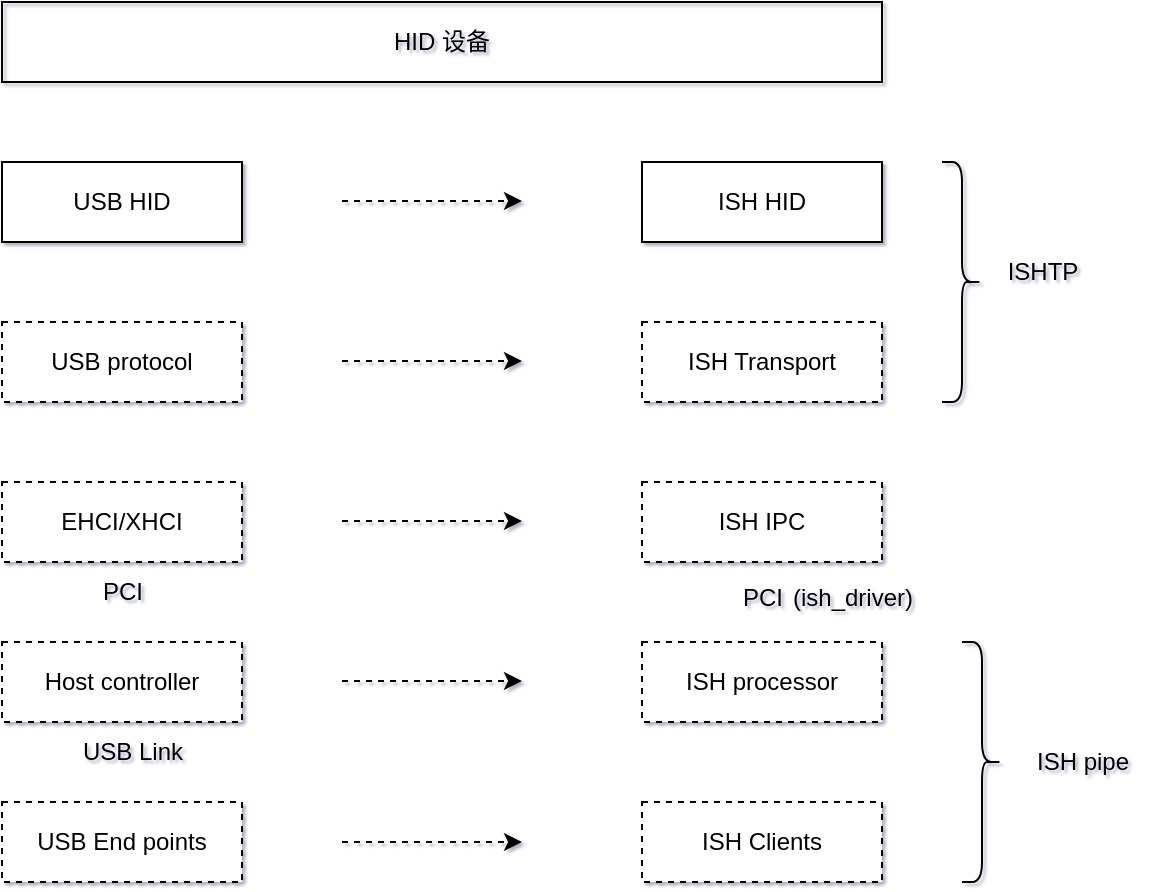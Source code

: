 <mxfile version="24.4.9" type="github" pages="3">
  <diagram name="框架对比" id="Mw3vE7-5748PPqASYoQp">
    <mxGraphModel dx="954" dy="558" grid="0" gridSize="10" guides="1" tooltips="1" connect="1" arrows="1" fold="1" page="1" pageScale="1" pageWidth="1169" pageHeight="827" background="none" math="0" shadow="1">
      <root>
        <mxCell id="0" />
        <mxCell id="1" parent="0" />
        <mxCell id="9b0zC9YmSiK7THfdG9Im-1" value="USB HID" style="rounded=0;whiteSpace=wrap;html=1;" parent="1" vertex="1">
          <mxGeometry x="160" y="160" width="120" height="40" as="geometry" />
        </mxCell>
        <mxCell id="9b0zC9YmSiK7THfdG9Im-2" value="USB protocol" style="rounded=0;whiteSpace=wrap;html=1;dashed=1;" parent="1" vertex="1">
          <mxGeometry x="160" y="240" width="120" height="40" as="geometry" />
        </mxCell>
        <mxCell id="9b0zC9YmSiK7THfdG9Im-3" value="EHCI/XHCI" style="rounded=0;whiteSpace=wrap;html=1;dashed=1;" parent="1" vertex="1">
          <mxGeometry x="160" y="320" width="120" height="40" as="geometry" />
        </mxCell>
        <mxCell id="9b0zC9YmSiK7THfdG9Im-4" value="Host controller" style="rounded=0;whiteSpace=wrap;html=1;dashed=1;" parent="1" vertex="1">
          <mxGeometry x="160" y="400" width="120" height="40" as="geometry" />
        </mxCell>
        <mxCell id="9b0zC9YmSiK7THfdG9Im-5" value="USB End points" style="rounded=0;whiteSpace=wrap;html=1;dashed=1;" parent="1" vertex="1">
          <mxGeometry x="160" y="480" width="120" height="40" as="geometry" />
        </mxCell>
        <mxCell id="9b0zC9YmSiK7THfdG9Im-6" value="ISH HID" style="rounded=0;whiteSpace=wrap;html=1;" parent="1" vertex="1">
          <mxGeometry x="480" y="160" width="120" height="40" as="geometry" />
        </mxCell>
        <mxCell id="9b0zC9YmSiK7THfdG9Im-7" value="ISH Transport" style="rounded=0;whiteSpace=wrap;html=1;dashed=1;" parent="1" vertex="1">
          <mxGeometry x="480" y="240" width="120" height="40" as="geometry" />
        </mxCell>
        <mxCell id="9b0zC9YmSiK7THfdG9Im-8" value="ISH IPC" style="rounded=0;whiteSpace=wrap;html=1;dashed=1;" parent="1" vertex="1">
          <mxGeometry x="480" y="320" width="120" height="40" as="geometry" />
        </mxCell>
        <mxCell id="9b0zC9YmSiK7THfdG9Im-9" value="PCI" style="text;html=1;align=center;verticalAlign=middle;resizable=0;points=[];autosize=1;strokeColor=none;fillColor=none;" parent="1" vertex="1">
          <mxGeometry x="200" y="360" width="40" height="30" as="geometry" />
        </mxCell>
        <mxCell id="9b0zC9YmSiK7THfdG9Im-10" value="PCI" style="text;html=1;align=center;verticalAlign=middle;resizable=0;points=[];autosize=1;strokeColor=none;fillColor=none;" parent="1" vertex="1">
          <mxGeometry x="520" y="363" width="40" height="30" as="geometry" />
        </mxCell>
        <mxCell id="9b0zC9YmSiK7THfdG9Im-11" value="ISH processor" style="rounded=0;whiteSpace=wrap;html=1;dashed=1;" parent="1" vertex="1">
          <mxGeometry x="480" y="400" width="120" height="40" as="geometry" />
        </mxCell>
        <mxCell id="9b0zC9YmSiK7THfdG9Im-12" value="ISH Clients" style="rounded=0;whiteSpace=wrap;html=1;dashed=1;" parent="1" vertex="1">
          <mxGeometry x="480" y="480" width="120" height="40" as="geometry" />
        </mxCell>
        <mxCell id="9b0zC9YmSiK7THfdG9Im-13" value="USB Link" style="text;html=1;align=center;verticalAlign=middle;resizable=0;points=[];autosize=1;strokeColor=none;fillColor=none;" parent="1" vertex="1">
          <mxGeometry x="190" y="440" width="70" height="30" as="geometry" />
        </mxCell>
        <mxCell id="9b0zC9YmSiK7THfdG9Im-14" value="" style="endArrow=classic;html=1;rounded=0;dashed=1;" parent="1" edge="1">
          <mxGeometry width="50" height="50" relative="1" as="geometry">
            <mxPoint x="330" y="179.5" as="sourcePoint" />
            <mxPoint x="420" y="179.5" as="targetPoint" />
          </mxGeometry>
        </mxCell>
        <mxCell id="9b0zC9YmSiK7THfdG9Im-15" value="" style="endArrow=classic;html=1;rounded=0;dashed=1;" parent="1" edge="1">
          <mxGeometry width="50" height="50" relative="1" as="geometry">
            <mxPoint x="330" y="259.5" as="sourcePoint" />
            <mxPoint x="420" y="259.5" as="targetPoint" />
          </mxGeometry>
        </mxCell>
        <mxCell id="9b0zC9YmSiK7THfdG9Im-16" value="" style="endArrow=classic;html=1;rounded=0;dashed=1;" parent="1" edge="1">
          <mxGeometry width="50" height="50" relative="1" as="geometry">
            <mxPoint x="330" y="339.5" as="sourcePoint" />
            <mxPoint x="420" y="339.5" as="targetPoint" />
          </mxGeometry>
        </mxCell>
        <mxCell id="9b0zC9YmSiK7THfdG9Im-17" value="" style="endArrow=classic;html=1;rounded=0;dashed=1;" parent="1" edge="1">
          <mxGeometry width="50" height="50" relative="1" as="geometry">
            <mxPoint x="330" y="419.5" as="sourcePoint" />
            <mxPoint x="420" y="419.5" as="targetPoint" />
          </mxGeometry>
        </mxCell>
        <mxCell id="9b0zC9YmSiK7THfdG9Im-18" value="" style="endArrow=classic;html=1;rounded=0;dashed=1;" parent="1" edge="1">
          <mxGeometry width="50" height="50" relative="1" as="geometry">
            <mxPoint x="330" y="500" as="sourcePoint" />
            <mxPoint x="420" y="500" as="targetPoint" />
          </mxGeometry>
        </mxCell>
        <mxCell id="9iW8_Fb8OWuSpbquWous-1" value="HID 设备" style="rounded=0;whiteSpace=wrap;html=1;fillColor=none;" parent="1" vertex="1">
          <mxGeometry x="160" y="80" width="440" height="40" as="geometry" />
        </mxCell>
        <mxCell id="P7TetxSky6AUEIaQWoKb-1" value="" style="shape=curlyBracket;whiteSpace=wrap;html=1;rounded=1;flipH=1;labelPosition=right;verticalLabelPosition=middle;align=left;verticalAlign=middle;" parent="1" vertex="1">
          <mxGeometry x="640" y="400" width="20" height="120" as="geometry" />
        </mxCell>
        <mxCell id="P7TetxSky6AUEIaQWoKb-2" value="ISH pipe" style="text;html=1;align=center;verticalAlign=middle;resizable=0;points=[];autosize=1;strokeColor=none;fillColor=none;" parent="1" vertex="1">
          <mxGeometry x="665" y="445" width="70" height="30" as="geometry" />
        </mxCell>
        <mxCell id="rw-12ssm3MPFaKGyP7OH-1" value="(ish_driver)" style="text;html=1;align=center;verticalAlign=middle;resizable=0;points=[];autosize=1;strokeColor=none;fillColor=none;" parent="1" vertex="1">
          <mxGeometry x="545" y="363" width="80" height="30" as="geometry" />
        </mxCell>
        <mxCell id="37JSpH_yfdTETV3ZEu7O-1" value="" style="shape=curlyBracket;whiteSpace=wrap;html=1;rounded=1;flipH=1;labelPosition=right;verticalLabelPosition=middle;align=left;verticalAlign=middle;" parent="1" vertex="1">
          <mxGeometry x="630" y="160" width="20" height="120" as="geometry" />
        </mxCell>
        <mxCell id="37JSpH_yfdTETV3ZEu7O-2" value="ISHTP" style="text;html=1;align=center;verticalAlign=middle;resizable=0;points=[];autosize=1;strokeColor=none;fillColor=none;" parent="1" vertex="1">
          <mxGeometry x="650" y="200" width="60" height="30" as="geometry" />
        </mxCell>
      </root>
    </mxGraphModel>
  </diagram>
  <diagram id="wBldfdslJsbk1nhoAJDR" name="协议处理">
    <mxGraphModel dx="1122" dy="656" grid="0" gridSize="10" guides="1" tooltips="1" connect="1" arrows="1" fold="1" page="1" pageScale="1" pageWidth="827" pageHeight="1169" background="#E6E6E6" math="0" shadow="1">
      <root>
        <mxCell id="0" />
        <mxCell id="1" parent="0" />
        <mxCell id="Z_B3p3rBgZ-alaME_Wm3-23" style="edgeStyle=orthogonalEdgeStyle;rounded=0;orthogonalLoop=1;jettySize=auto;html=1;exitX=0.5;exitY=1;exitDx=0;exitDy=0;endArrow=none;endFill=0;dashed=1;dashPattern=12 12;" parent="1" source="UZ6I1xLvl7chqDdeZcAk-4" edge="1">
          <mxGeometry relative="1" as="geometry">
            <mxPoint x="82" y="1160" as="targetPoint" />
          </mxGeometry>
        </mxCell>
        <mxCell id="UZ6I1xLvl7chqDdeZcAk-4" value="HID-ISH-CLN" style="html=1;whiteSpace=wrap;fillColor=#ffe6cc;strokeColor=#d79b00;" parent="1" vertex="1">
          <mxGeometry x="42" y="40" width="80" height="40" as="geometry" />
        </mxCell>
        <mxCell id="Z_B3p3rBgZ-alaME_Wm3-8" style="edgeStyle=orthogonalEdgeStyle;rounded=0;orthogonalLoop=1;jettySize=auto;html=1;endArrow=none;endFill=0;startArrow=none;startFill=0;dashed=1;dashPattern=12 12;" parent="1" source="UZ6I1xLvl7chqDdeZcAk-6" edge="1">
          <mxGeometry relative="1" as="geometry">
            <mxPoint x="282" y="1150" as="targetPoint" />
          </mxGeometry>
        </mxCell>
        <mxCell id="UZ6I1xLvl7chqDdeZcAk-6" value="ISHTP" style="html=1;whiteSpace=wrap;fillColor=#fff2cc;strokeColor=#d6b656;" parent="1" vertex="1">
          <mxGeometry x="242" y="40" width="80" height="40" as="geometry" />
        </mxCell>
        <mxCell id="RmtFWjTwbBmCjUCFwO8Y-1" style="edgeStyle=orthogonalEdgeStyle;rounded=0;orthogonalLoop=1;jettySize=auto;html=1;endArrow=none;endFill=0;dashed=1;dashPattern=12 12;" parent="1" edge="1">
          <mxGeometry relative="1" as="geometry">
            <mxPoint x="481.5" y="680" as="targetPoint" />
            <mxPoint x="482" y="1150" as="sourcePoint" />
            <Array as="points">
              <mxPoint x="481.5" y="80" />
              <mxPoint x="481.5" y="80" />
            </Array>
          </mxGeometry>
        </mxCell>
        <mxCell id="UZ6I1xLvl7chqDdeZcAk-7" value="IPC&lt;div&gt;ish_driver&lt;br&gt;&lt;/div&gt;" style="html=1;whiteSpace=wrap;fillColor=#f8cecc;strokeColor=#b85450;" parent="1" vertex="1">
          <mxGeometry x="442" y="40" width="80" height="40" as="geometry" />
        </mxCell>
        <mxCell id="Z_B3p3rBgZ-alaME_Wm3-2" style="edgeStyle=orthogonalEdgeStyle;rounded=0;orthogonalLoop=1;jettySize=auto;html=1;exitX=0.5;exitY=1;exitDx=0;exitDy=0;endArrow=none;endFill=0;dashed=1;dashPattern=12 12;" parent="1" source="UZ6I1xLvl7chqDdeZcAk-8" edge="1">
          <mxGeometry relative="1" as="geometry">
            <mxPoint x="762" y="1150" as="targetPoint" />
          </mxGeometry>
        </mxCell>
        <mxCell id="UZ6I1xLvl7chqDdeZcAk-8" value="HW" style="html=1;whiteSpace=wrap;fillColor=#e1d5e7;strokeColor=#9673a6;" parent="1" vertex="1">
          <mxGeometry x="722" y="40" width="80" height="40" as="geometry" />
        </mxCell>
        <mxCell id="Z_B3p3rBgZ-alaME_Wm3-3" value="" style="endArrow=classic;html=1;rounded=0;dashed=1;dashPattern=12 12;" parent="1" edge="1">
          <mxGeometry width="50" height="50" relative="1" as="geometry">
            <mxPoint x="482" y="102.5" as="sourcePoint" />
            <mxPoint x="752" y="103" as="targetPoint" />
          </mxGeometry>
        </mxCell>
        <mxCell id="Z_B3p3rBgZ-alaME_Wm3-1" value="HOST_READY" style="text;html=1;align=center;verticalAlign=middle;resizable=0;points=[];autosize=1;strokeColor=none;fillColor=none;" parent="1" vertex="1">
          <mxGeometry x="552" y="120" width="100" height="30" as="geometry" />
        </mxCell>
        <mxCell id="Z_B3p3rBgZ-alaME_Wm3-4" value="" style="endArrow=classic;html=1;rounded=0;dashed=1;dashPattern=12 12;" parent="1" edge="1">
          <mxGeometry width="50" height="50" relative="1" as="geometry">
            <mxPoint x="482" y="150" as="sourcePoint" />
            <mxPoint x="752" y="150.5" as="targetPoint" />
          </mxGeometry>
        </mxCell>
        <mxCell id="Z_B3p3rBgZ-alaME_Wm3-5" value="WAKE UP" style="text;html=1;align=center;verticalAlign=middle;resizable=0;points=[];autosize=1;strokeColor=none;fillColor=none;" parent="1" vertex="1">
          <mxGeometry x="552" y="70" width="80" height="30" as="geometry" />
        </mxCell>
        <mxCell id="Z_B3p3rBgZ-alaME_Wm3-6" value="" style="endArrow=none;html=1;rounded=0;dashed=1;dashPattern=12 12;endFill=0;startArrow=classic;startFill=1;" parent="1" edge="1">
          <mxGeometry width="50" height="50" relative="1" as="geometry">
            <mxPoint x="482" y="200" as="sourcePoint" />
            <mxPoint x="752" y="200.5" as="targetPoint" />
          </mxGeometry>
        </mxCell>
        <mxCell id="Z_B3p3rBgZ-alaME_Wm3-7" value="MNG_RESET_NOTIFY_ACK" style="text;html=1;align=center;verticalAlign=middle;resizable=0;points=[];autosize=1;strokeColor=none;fillColor=none;" parent="1" vertex="1">
          <mxGeometry x="552" y="168" width="180" height="30" as="geometry" />
        </mxCell>
        <mxCell id="Z_B3p3rBgZ-alaME_Wm3-9" value="ISHTP_START" style="text;html=1;align=center;verticalAlign=middle;resizable=0;points=[];autosize=1;strokeColor=none;fillColor=none;" parent="1" vertex="1">
          <mxGeometry x="322" y="210" width="100" height="30" as="geometry" />
        </mxCell>
        <mxCell id="Z_B3p3rBgZ-alaME_Wm3-10" value="HOST_START_RES_CMD" style="text;html=1;align=center;verticalAlign=middle;resizable=0;points=[];autosize=1;strokeColor=none;fillColor=none;" parent="1" vertex="1">
          <mxGeometry x="402" y="250" width="170" height="30" as="geometry" />
        </mxCell>
        <mxCell id="Z_B3p3rBgZ-alaME_Wm3-11" value="" style="endArrow=none;html=1;rounded=0;dashed=1;dashPattern=12 12;endFill=0;startArrow=classic;startFill=1;" parent="1" edge="1">
          <mxGeometry width="50" height="50" relative="1" as="geometry">
            <mxPoint x="282" y="240" as="sourcePoint" />
            <mxPoint x="482" y="240" as="targetPoint" />
          </mxGeometry>
        </mxCell>
        <mxCell id="Z_B3p3rBgZ-alaME_Wm3-12" value="" style="endArrow=none;html=1;rounded=0;dashed=1;dashPattern=12 12;endFill=0;startArrow=classic;startFill=1;" parent="1" edge="1">
          <mxGeometry width="50" height="50" relative="1" as="geometry">
            <mxPoint x="282" y="281" as="sourcePoint" />
            <mxPoint x="752" y="280.5" as="targetPoint" />
          </mxGeometry>
        </mxCell>
        <mxCell id="Z_B3p3rBgZ-alaME_Wm3-13" value="QUERY_SUBSCRIBER" style="text;html=1;align=center;verticalAlign=middle;resizable=0;points=[];autosize=1;strokeColor=none;fillColor=none;" parent="1" vertex="1">
          <mxGeometry x="402" y="288" width="150" height="30" as="geometry" />
        </mxCell>
        <mxCell id="Z_B3p3rBgZ-alaME_Wm3-14" value="" style="endArrow=classic;html=1;rounded=0;dashed=1;dashPattern=12 12;endFill=1;startArrow=none;startFill=0;" parent="1" edge="1">
          <mxGeometry width="50" height="50" relative="1" as="geometry">
            <mxPoint x="282" y="318.5" as="sourcePoint" />
            <mxPoint x="752" y="318" as="targetPoint" />
          </mxGeometry>
        </mxCell>
        <mxCell id="Z_B3p3rBgZ-alaME_Wm3-15" value="HOST_ENUM_REQ_CMD" style="text;html=1;align=center;verticalAlign=middle;resizable=0;points=[];autosize=1;strokeColor=none;fillColor=none;" parent="1" vertex="1">
          <mxGeometry x="397" y="328" width="170" height="30" as="geometry" />
        </mxCell>
        <mxCell id="Z_B3p3rBgZ-alaME_Wm3-16" value="" style="endArrow=classic;html=1;rounded=0;dashed=1;dashPattern=12 12;endFill=1;startArrow=none;startFill=0;" parent="1" edge="1">
          <mxGeometry width="50" height="50" relative="1" as="geometry">
            <mxPoint x="282" y="358.5" as="sourcePoint" />
            <mxPoint x="752" y="358" as="targetPoint" />
          </mxGeometry>
        </mxCell>
        <mxCell id="Z_B3p3rBgZ-alaME_Wm3-17" value="" style="endArrow=none;html=1;rounded=0;dashed=1;dashPattern=12 12;endFill=0;startArrow=classic;startFill=1;" parent="1" edge="1">
          <mxGeometry width="50" height="50" relative="1" as="geometry">
            <mxPoint x="282" y="400.5" as="sourcePoint" />
            <mxPoint x="752" y="400" as="targetPoint" />
          </mxGeometry>
        </mxCell>
        <mxCell id="Z_B3p3rBgZ-alaME_Wm3-18" value="HOST_ENUM_RES_CMD" style="text;html=1;align=center;verticalAlign=middle;resizable=0;points=[];autosize=1;strokeColor=none;fillColor=none;" parent="1" vertex="1">
          <mxGeometry x="402" y="370" width="160" height="30" as="geometry" />
        </mxCell>
        <mxCell id="Z_B3p3rBgZ-alaME_Wm3-19" value="HOST_CLIENT_PROPERTIES_REQ_CMD" style="text;html=1;align=center;verticalAlign=middle;resizable=0;points=[];autosize=1;strokeColor=none;fillColor=none;" parent="1" vertex="1">
          <mxGeometry x="397" y="400" width="260" height="30" as="geometry" />
        </mxCell>
        <mxCell id="Z_B3p3rBgZ-alaME_Wm3-20" value="" style="endArrow=classic;html=1;rounded=0;dashed=1;dashPattern=12 12;endFill=1;startArrow=none;startFill=0;" parent="1" edge="1">
          <mxGeometry width="50" height="50" relative="1" as="geometry">
            <mxPoint x="282" y="438.5" as="sourcePoint" />
            <mxPoint x="752" y="438" as="targetPoint" />
          </mxGeometry>
        </mxCell>
        <mxCell id="Z_B3p3rBgZ-alaME_Wm3-21" value="HOST_CLIENT_PROPERTIES_RES_CMD" style="text;html=1;align=center;verticalAlign=middle;resizable=0;points=[];autosize=1;strokeColor=none;fillColor=none;" parent="1" vertex="1">
          <mxGeometry x="397" y="440" width="260" height="30" as="geometry" />
        </mxCell>
        <mxCell id="Z_B3p3rBgZ-alaME_Wm3-22" value="" style="endArrow=none;html=1;rounded=0;dashed=1;dashPattern=12 12;endFill=0;startArrow=classic;startFill=1;" parent="1" edge="1">
          <mxGeometry width="50" height="50" relative="1" as="geometry">
            <mxPoint x="282" y="480.5" as="sourcePoint" />
            <mxPoint x="752" y="480" as="targetPoint" />
          </mxGeometry>
        </mxCell>
        <mxCell id="Z_B3p3rBgZ-alaME_Wm3-24" value="Create new device on ishtp bus" style="text;html=1;align=center;verticalAlign=middle;resizable=0;points=[];autosize=1;strokeColor=none;fillColor=none;" parent="1" vertex="1">
          <mxGeometry x="152" y="490" width="190" height="30" as="geometry" />
        </mxCell>
        <mxCell id="Z_B3p3rBgZ-alaME_Wm3-25" value="HOST_CLIENT_PROPERTIES_REQ_CMD" style="text;html=1;align=center;verticalAlign=middle;resizable=0;points=[];autosize=1;strokeColor=none;fillColor=none;" parent="1" vertex="1">
          <mxGeometry x="397" y="520" width="260" height="30" as="geometry" />
        </mxCell>
        <mxCell id="Z_B3p3rBgZ-alaME_Wm3-26" value="" style="endArrow=classic;html=1;rounded=0;dashed=1;dashPattern=12 12;endFill=1;startArrow=none;startFill=0;" parent="1" edge="1">
          <mxGeometry width="50" height="50" relative="1" as="geometry">
            <mxPoint x="282" y="560.5" as="sourcePoint" />
            <mxPoint x="752" y="560" as="targetPoint" />
          </mxGeometry>
        </mxCell>
        <mxCell id="Z_B3p3rBgZ-alaME_Wm3-27" value="HOST_CLIENT_PROPERTIES_RES_CMD" style="text;html=1;align=center;verticalAlign=middle;resizable=0;points=[];autosize=1;strokeColor=none;fillColor=none;" parent="1" vertex="1">
          <mxGeometry x="397" y="570" width="260" height="30" as="geometry" />
        </mxCell>
        <mxCell id="Z_B3p3rBgZ-alaME_Wm3-28" value="" style="endArrow=none;html=1;rounded=0;dashed=1;dashPattern=12 12;endFill=0;startArrow=classic;startFill=1;" parent="1" edge="1">
          <mxGeometry width="50" height="50" relative="1" as="geometry">
            <mxPoint x="282" y="600.5" as="sourcePoint" />
            <mxPoint x="752" y="600" as="targetPoint" />
          </mxGeometry>
        </mxCell>
        <mxCell id="Z_B3p3rBgZ-alaME_Wm3-29" value="Create new device on ishtp bus" style="text;html=1;align=center;verticalAlign=middle;resizable=0;points=[];autosize=1;strokeColor=none;fillColor=none;" parent="1" vertex="1">
          <mxGeometry x="152" y="620" width="190" height="30" as="geometry" />
        </mxCell>
        <mxCell id="Z_B3p3rBgZ-alaME_Wm3-30" value="Repeat HOST_CLIENT_PROPERTIES_REQ_CMD till last one&amp;nbsp;" style="text;html=1;align=center;verticalAlign=middle;resizable=0;points=[];autosize=1;strokeColor=none;fillColor=none;" parent="1" vertex="1">
          <mxGeometry x="342" y="630" width="360" height="30" as="geometry" />
        </mxCell>
        <mxCell id="Z_B3p3rBgZ-alaME_Wm3-31" value="" style="endArrow=none;html=1;rounded=0;dashed=1;dashPattern=12 12;endFill=0;startArrow=none;startFill=0;" parent="1" edge="1">
          <mxGeometry width="50" height="50" relative="1" as="geometry">
            <mxPoint x="287" y="660.5" as="sourcePoint" />
            <mxPoint x="757" y="660" as="targetPoint" />
          </mxGeometry>
        </mxCell>
        <mxCell id="Z_B3p3rBgZ-alaME_Wm3-32" value="probed()" style="text;html=1;align=center;verticalAlign=middle;resizable=0;points=[];autosize=1;strokeColor=none;fillColor=none;" parent="1" vertex="1">
          <mxGeometry x="52" y="678" width="70" height="30" as="geometry" />
        </mxCell>
        <mxCell id="Z_B3p3rBgZ-alaME_Wm3-33" value="ishtp_cl_connect" style="text;html=1;align=center;verticalAlign=middle;resizable=0;points=[];autosize=1;strokeColor=none;fillColor=none;" parent="1" vertex="1">
          <mxGeometry x="122" y="690" width="110" height="30" as="geometry" />
        </mxCell>
        <mxCell id="Z_B3p3rBgZ-alaME_Wm3-34" value="" style="endArrow=classic;html=1;rounded=0;dashed=1;dashPattern=12 12;endFill=1;startArrow=none;startFill=0;" parent="1" edge="1">
          <mxGeometry width="50" height="50" relative="1" as="geometry">
            <mxPoint x="82" y="720.5" as="sourcePoint" />
            <mxPoint x="282" y="720" as="targetPoint" />
          </mxGeometry>
        </mxCell>
        <mxCell id="Z_B3p3rBgZ-alaME_Wm3-35" value="CLIENT_CONNECT_REQ_CMD" style="text;html=1;align=center;verticalAlign=middle;resizable=0;points=[];autosize=1;strokeColor=none;fillColor=none;" parent="1" vertex="1">
          <mxGeometry x="402" y="690" width="200" height="30" as="geometry" />
        </mxCell>
        <mxCell id="Z_B3p3rBgZ-alaME_Wm3-36" value="" style="endArrow=classic;html=1;rounded=0;dashed=1;dashPattern=12 12;endFill=1;startArrow=none;startFill=0;" parent="1" edge="1">
          <mxGeometry width="50" height="50" relative="1" as="geometry">
            <mxPoint x="292" y="719.5" as="sourcePoint" />
            <mxPoint x="762" y="719" as="targetPoint" />
          </mxGeometry>
        </mxCell>
        <mxCell id="Z_B3p3rBgZ-alaME_Wm3-37" value="CLIENT_CONNECT_RES_CMD" style="text;html=1;align=center;verticalAlign=middle;resizable=0;points=[];autosize=1;strokeColor=none;fillColor=none;" parent="1" vertex="1">
          <mxGeometry x="402" y="730" width="200" height="30" as="geometry" />
        </mxCell>
        <mxCell id="Z_B3p3rBgZ-alaME_Wm3-40" value="" style="endArrow=none;html=1;rounded=0;dashed=1;dashPattern=12 12;endFill=0;startArrow=classic;startFill=1;" parent="1" edge="1">
          <mxGeometry width="50" height="50" relative="1" as="geometry">
            <mxPoint x="282" y="760.5" as="sourcePoint" />
            <mxPoint x="752" y="760" as="targetPoint" />
          </mxGeometry>
        </mxCell>
        <mxCell id="Z_B3p3rBgZ-alaME_Wm3-41" value="" style="endArrow=classic;html=1;rounded=0;dashed=1;dashPattern=12 12;endFill=1;startArrow=none;startFill=0;" parent="1" edge="1">
          <mxGeometry width="50" height="50" relative="1" as="geometry">
            <mxPoint x="82" y="800.5" as="sourcePoint" />
            <mxPoint x="282" y="800" as="targetPoint" />
          </mxGeometry>
        </mxCell>
        <mxCell id="Z_B3p3rBgZ-alaME_Wm3-42" value="register event callback" style="text;html=1;align=center;verticalAlign=middle;resizable=0;points=[];autosize=1;strokeColor=none;fillColor=none;" parent="1" vertex="1">
          <mxGeometry x="92" y="770" width="140" height="30" as="geometry" />
        </mxCell>
        <mxCell id="Z_B3p3rBgZ-alaME_Wm3-43" value="ishtp_cl_send(&lt;div&gt;HOSTIF_DM_ENUM_DEVICES)&lt;/div&gt;" style="text;html=1;align=center;verticalAlign=middle;resizable=0;points=[];autosize=1;strokeColor=none;fillColor=none;" parent="1" vertex="1">
          <mxGeometry x="77" y="800" width="200" height="40" as="geometry" />
        </mxCell>
        <mxCell id="Z_B3p3rBgZ-alaME_Wm3-44" value="" style="endArrow=classic;html=1;rounded=0;dashed=1;dashPattern=12 12;endFill=1;startArrow=none;startFill=0;" parent="1" edge="1">
          <mxGeometry width="50" height="50" relative="1" as="geometry">
            <mxPoint x="82" y="840.5" as="sourcePoint" />
            <mxPoint x="282" y="840" as="targetPoint" />
          </mxGeometry>
        </mxCell>
        <mxCell id="Z_B3p3rBgZ-alaME_Wm3-46" value="" style="endArrow=classic;html=1;rounded=0;dashed=1;dashPattern=12 12;endFill=1;startArrow=none;startFill=0;" parent="1" edge="1">
          <mxGeometry width="50" height="50" relative="1" as="geometry">
            <mxPoint x="287" y="840.5" as="sourcePoint" />
            <mxPoint x="757" y="840" as="targetPoint" />
          </mxGeometry>
        </mxCell>
        <mxCell id="Z_B3p3rBgZ-alaME_Wm3-47" value="fill ishtp_msg_hdr struct write to hw" style="text;html=1;align=center;verticalAlign=middle;resizable=0;points=[];autosize=1;strokeColor=none;fillColor=none;" parent="1" vertex="1">
          <mxGeometry x="397" y="805" width="210" height="30" as="geometry" />
        </mxCell>
        <mxCell id="Z_B3p3rBgZ-alaME_Wm3-48" value="IRQ (IPC_PROTOCOL_ISHTP)" style="text;html=1;align=center;verticalAlign=middle;resizable=0;points=[];autosize=1;strokeColor=none;fillColor=none;" parent="1" vertex="1">
          <mxGeometry x="512" y="850" width="190" height="30" as="geometry" />
        </mxCell>
        <mxCell id="Z_B3p3rBgZ-alaME_Wm3-49" value="" style="endArrow=none;html=1;rounded=0;dashed=1;dashPattern=12 12;endFill=0;startArrow=classic;startFill=1;" parent="1" edge="1">
          <mxGeometry width="50" height="50" relative="1" as="geometry">
            <mxPoint x="482" y="880.5" as="sourcePoint" />
            <mxPoint x="762" y="880" as="targetPoint" />
          </mxGeometry>
        </mxCell>
        <mxCell id="Z_B3p3rBgZ-alaME_Wm3-50" value="" style="endArrow=none;html=1;rounded=0;dashed=1;dashPattern=12 12;endFill=0;startArrow=classic;startFill=1;" parent="1" edge="1">
          <mxGeometry width="50" height="50" relative="1" as="geometry">
            <mxPoint x="82" y="880.5" as="sourcePoint" />
            <mxPoint x="282" y="880" as="targetPoint" />
          </mxGeometry>
        </mxCell>
        <mxCell id="Z_B3p3rBgZ-alaME_Wm3-51" value="ENUM DEVICE RSP" style="text;html=1;align=center;verticalAlign=middle;resizable=0;points=[];autosize=1;strokeColor=none;fillColor=none;" parent="1" vertex="1">
          <mxGeometry x="112" y="850" width="130" height="30" as="geometry" />
        </mxCell>
        <mxCell id="Z_B3p3rBgZ-alaME_Wm3-52" value="for each enumerated device" style="text;html=1;align=center;verticalAlign=middle;resizable=0;points=[];autosize=1;strokeColor=none;fillColor=none;" parent="1" vertex="1">
          <mxGeometry x="12" y="890" width="170" height="30" as="geometry" />
        </mxCell>
        <mxCell id="Z_B3p3rBgZ-alaME_Wm3-53" value="" style="endArrow=classic;html=1;rounded=0;dashed=1;dashPattern=12 12;endFill=1;startArrow=none;startFill=0;" parent="1" edge="1">
          <mxGeometry width="50" height="50" relative="1" as="geometry">
            <mxPoint x="82" y="960.5" as="sourcePoint" />
            <mxPoint x="282" y="960" as="targetPoint" />
          </mxGeometry>
        </mxCell>
        <mxCell id="Z_B3p3rBgZ-alaME_Wm3-54" value="HOSTIF_GET_HID_DESCRIPTOR" style="text;html=1;align=center;verticalAlign=middle;resizable=0;points=[];autosize=1;strokeColor=none;fillColor=none;" parent="1" vertex="1">
          <mxGeometry x="77" y="928" width="210" height="30" as="geometry" />
        </mxCell>
        <mxCell id="Z_B3p3rBgZ-alaME_Wm3-55" value="" style="endArrow=classic;html=1;rounded=0;dashed=1;dashPattern=12 12;endFill=1;startArrow=none;startFill=0;" parent="1" edge="1">
          <mxGeometry width="50" height="50" relative="1" as="geometry">
            <mxPoint x="292" y="960.5" as="sourcePoint" />
            <mxPoint x="762" y="960" as="targetPoint" />
          </mxGeometry>
        </mxCell>
        <mxCell id="Z_B3p3rBgZ-alaME_Wm3-56" value="fill ishtp_msg_hdr struct write to hw" style="text;html=1;align=center;verticalAlign=middle;resizable=0;points=[];autosize=1;strokeColor=none;fillColor=none;" parent="1" vertex="1">
          <mxGeometry x="382" y="928" width="210" height="30" as="geometry" />
        </mxCell>
        <mxCell id="Z_B3p3rBgZ-alaME_Wm3-57" value="" style="endArrow=none;html=1;rounded=0;dashed=1;dashPattern=12 12;endFill=0;startArrow=classic;startFill=1;" parent="1" edge="1">
          <mxGeometry width="50" height="50" relative="1" as="geometry">
            <mxPoint x="482" y="1000.5" as="sourcePoint" />
            <mxPoint x="762" y="1000" as="targetPoint" />
          </mxGeometry>
        </mxCell>
        <mxCell id="Z_B3p3rBgZ-alaME_Wm3-59" value="IRQ (IPC_PROTOCOL_ISHTP)" style="text;html=1;align=center;verticalAlign=middle;resizable=0;points=[];autosize=1;strokeColor=none;fillColor=none;" parent="1" vertex="1">
          <mxGeometry x="507" y="970" width="190" height="30" as="geometry" />
        </mxCell>
        <mxCell id="Z_B3p3rBgZ-alaME_Wm3-60" value="" style="endArrow=none;html=1;rounded=0;dashed=1;dashPattern=12 12;endFill=0;startArrow=classic;startFill=1;" parent="1" edge="1">
          <mxGeometry width="50" height="50" relative="1" as="geometry">
            <mxPoint x="82" y="1000.5" as="sourcePoint" />
            <mxPoint x="282" y="1000" as="targetPoint" />
          </mxGeometry>
        </mxCell>
        <mxCell id="Z_B3p3rBgZ-alaME_Wm3-61" value="...Response" style="text;html=1;align=center;verticalAlign=middle;resizable=0;points=[];autosize=1;strokeColor=none;fillColor=none;" parent="1" vertex="1">
          <mxGeometry x="97" y="968" width="90" height="30" as="geometry" />
        </mxCell>
        <mxCell id="Z_B3p3rBgZ-alaME_Wm3-62" value="HOSTIF_GET_REPORT_DESCRIPTOR" style="text;html=1;align=center;verticalAlign=middle;resizable=0;points=[];autosize=1;strokeColor=none;fillColor=none;" parent="1" vertex="1">
          <mxGeometry x="77" y="1000" width="240" height="30" as="geometry" />
        </mxCell>
        <mxCell id="Z_B3p3rBgZ-alaME_Wm3-63" value="" style="endArrow=classic;html=1;rounded=0;dashed=1;dashPattern=12 12;endFill=1;startArrow=none;startFill=0;" parent="1" edge="1">
          <mxGeometry width="50" height="50" relative="1" as="geometry">
            <mxPoint x="82" y="1040.5" as="sourcePoint" />
            <mxPoint x="282" y="1040" as="targetPoint" />
          </mxGeometry>
        </mxCell>
        <mxCell id="Z_B3p3rBgZ-alaME_Wm3-64" value="fill ishtp_msg_hdr struct write to hw" style="text;html=1;align=center;verticalAlign=middle;resizable=0;points=[];autosize=1;strokeColor=none;fillColor=none;" parent="1" vertex="1">
          <mxGeometry x="372" y="1010" width="210" height="30" as="geometry" />
        </mxCell>
        <mxCell id="Z_B3p3rBgZ-alaME_Wm3-65" value="" style="endArrow=classic;html=1;rounded=0;dashed=1;dashPattern=12 12;endFill=1;startArrow=none;startFill=0;" parent="1" edge="1">
          <mxGeometry width="50" height="50" relative="1" as="geometry">
            <mxPoint x="292" y="1040.5" as="sourcePoint" />
            <mxPoint x="762" y="1040" as="targetPoint" />
          </mxGeometry>
        </mxCell>
        <mxCell id="Z_B3p3rBgZ-alaME_Wm3-66" value="hid_allocate_device" style="text;html=1;align=center;verticalAlign=middle;resizable=0;points=[];autosize=1;strokeColor=none;fillColor=none;" parent="1" vertex="1">
          <mxGeometry x="17" y="1050" width="130" height="30" as="geometry" />
        </mxCell>
        <mxCell id="Z_B3p3rBgZ-alaME_Wm3-67" value="hid_add_device" style="text;html=1;align=center;verticalAlign=middle;resizable=0;points=[];autosize=1;strokeColor=none;fillColor=none;" parent="1" vertex="1">
          <mxGeometry x="17" y="1088" width="110" height="30" as="geometry" />
        </mxCell>
      </root>
    </mxGraphModel>
  </diagram>
  <diagram id="WqCkvYDw5tCExkz64b_k" name="第 3 页">
    <mxGraphModel dx="954" dy="558" grid="1" gridSize="10" guides="1" tooltips="1" connect="1" arrows="1" fold="1" page="1" pageScale="1" pageWidth="827" pageHeight="1169" math="0" shadow="0">
      <root>
        <mxCell id="0" />
        <mxCell id="1" parent="0" />
        <mxCell id="M_3OtTXPQnvbN963BUFH-7" value="" style="rounded=1;whiteSpace=wrap;html=1;fillColor=none;strokeColor=#666666;fontColor=#333333;" vertex="1" parent="1">
          <mxGeometry x="390" y="80" width="280" height="280" as="geometry" />
        </mxCell>
        <mxCell id="M_3OtTXPQnvbN963BUFH-1" value="" style="pointerEvents=1;shadow=0;dashed=0;html=1;strokeColor=none;fillColor=#4495D1;labelPosition=center;verticalLabelPosition=bottom;verticalAlign=top;align=center;outlineConnect=0;shape=mxgraph.veeam.cpu;" vertex="1" parent="1">
          <mxGeometry x="560" y="120" width="80" height="80" as="geometry" />
        </mxCell>
        <mxCell id="M_3OtTXPQnvbN963BUFH-2" value="SoC" style="text;html=1;align=center;verticalAlign=middle;resizable=0;points=[];autosize=1;strokeColor=none;fillColor=none;" vertex="1" parent="1">
          <mxGeometry x="570" y="330" width="50" height="30" as="geometry" />
        </mxCell>
        <mxCell id="M_3OtTXPQnvbN963BUFH-3" value="" style="pointerEvents=1;shadow=0;dashed=0;html=1;strokeColor=none;fillColor=#4495D1;labelPosition=center;verticalLabelPosition=bottom;verticalAlign=top;align=center;outlineConnect=0;shape=mxgraph.veeam.cpu;" vertex="1" parent="1">
          <mxGeometry x="440" y="120" width="80" height="80" as="geometry" />
        </mxCell>
        <mxCell id="M_3OtTXPQnvbN963BUFH-4" value="" style="pointerEvents=1;shadow=0;dashed=0;html=1;strokeColor=none;fillColor=#4495D1;labelPosition=center;verticalLabelPosition=bottom;verticalAlign=top;align=center;outlineConnect=0;shape=mxgraph.veeam.cpu;" vertex="1" parent="1">
          <mxGeometry x="440" y="240" width="80" height="80" as="geometry" />
        </mxCell>
        <mxCell id="M_3OtTXPQnvbN963BUFH-5" value="" style="pointerEvents=1;shadow=0;dashed=0;html=1;strokeColor=none;fillColor=#4495D1;labelPosition=center;verticalLabelPosition=bottom;verticalAlign=top;align=center;outlineConnect=0;shape=mxgraph.veeam.cpu;" vertex="1" parent="1">
          <mxGeometry x="560" y="240" width="80" height="80" as="geometry" />
        </mxCell>
        <mxCell id="M_3OtTXPQnvbN963BUFH-9" value="" style="pointerEvents=1;shadow=0;dashed=0;html=1;strokeColor=none;fillColor=#4495D1;labelPosition=center;verticalLabelPosition=bottom;verticalAlign=top;align=center;outlineConnect=0;shape=mxgraph.veeam.cpu;" vertex="1" parent="1">
          <mxGeometry x="160" y="160" width="80" height="80" as="geometry" />
        </mxCell>
        <mxCell id="M_3OtTXPQnvbN963BUFH-10" value="" style="rounded=1;whiteSpace=wrap;html=1;fillColor=none;" vertex="1" parent="1">
          <mxGeometry x="120" y="140" width="160" height="200" as="geometry" />
        </mxCell>
        <mxCell id="M_3OtTXPQnvbN963BUFH-12" style="edgeStyle=orthogonalEdgeStyle;rounded=0;orthogonalLoop=1;jettySize=auto;html=1;exitX=0.25;exitY=0;exitDx=0;exitDy=0;exitPerimeter=0;startArrow=classic;startFill=1;endArrow=none;endFill=0;" edge="1" parent="1" source="M_3OtTXPQnvbN963BUFH-11" target="M_3OtTXPQnvbN963BUFH-9">
          <mxGeometry relative="1" as="geometry">
            <Array as="points">
              <mxPoint x="188" y="240" />
              <mxPoint x="188" y="240" />
            </Array>
          </mxGeometry>
        </mxCell>
        <mxCell id="M_3OtTXPQnvbN963BUFH-13" style="edgeStyle=orthogonalEdgeStyle;rounded=0;orthogonalLoop=1;jettySize=auto;html=1;exitX=0.75;exitY=0;exitDx=0;exitDy=0;exitPerimeter=0;" edge="1" parent="1" source="M_3OtTXPQnvbN963BUFH-11" target="M_3OtTXPQnvbN963BUFH-9">
          <mxGeometry relative="1" as="geometry">
            <Array as="points">
              <mxPoint x="213" y="250" />
              <mxPoint x="213" y="250" />
            </Array>
          </mxGeometry>
        </mxCell>
        <mxCell id="M_3OtTXPQnvbN963BUFH-11" value="" style="verticalLabelPosition=bottom;sketch=0;html=1;fillColor=#6ABD46;strokeColor=#ffffff;verticalAlign=top;align=center;points=[[0.085,0.085,0],[0.915,0.085,0],[0.915,0.915,0],[0.085,0.915,0],[0.25,0,0],[0.5,0,0],[0.75,0,0],[1,0.25,0],[1,0.5,0],[1,0.75,0],[0.75,1,0],[0.5,1,0],[0.25,1,0],[0,0.75,0],[0,0.5,0],[0,0.25,0]];pointerEvents=1;shape=mxgraph.cisco_safe.compositeIcon;bgIcon=mxgraph.cisco_safe.architecture.generic_appliance;resIcon=mxgraph.cisco_safe.architecture.flow_sensor;" vertex="1" parent="1">
          <mxGeometry x="175" y="270" width="50" height="50" as="geometry" />
        </mxCell>
        <mxCell id="M_3OtTXPQnvbN963BUFH-14" value="I2C" style="text;html=1;align=center;verticalAlign=middle;resizable=0;points=[];autosize=1;strokeColor=none;fillColor=none;" vertex="1" parent="1">
          <mxGeometry x="210" y="238" width="40" height="30" as="geometry" />
        </mxCell>
      </root>
    </mxGraphModel>
  </diagram>
</mxfile>
